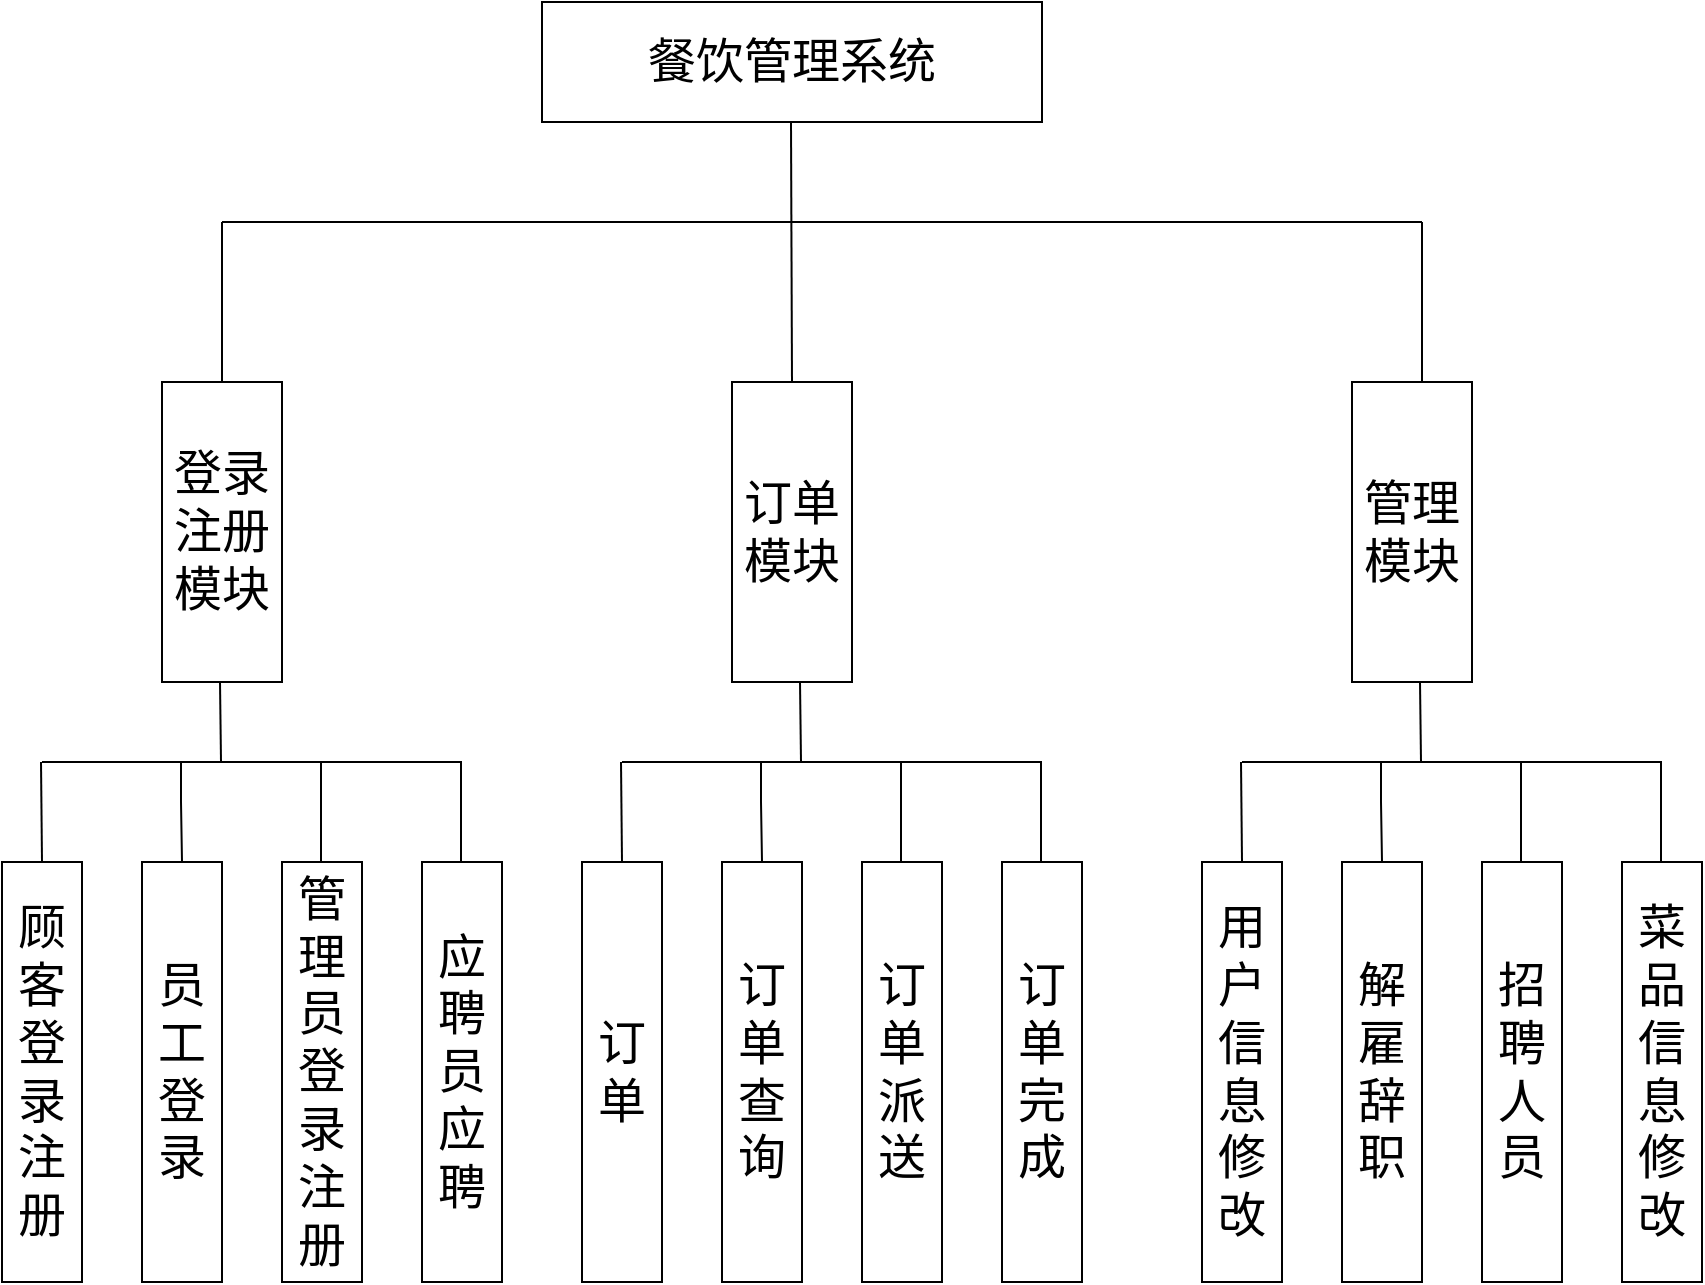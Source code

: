 <mxfile version="16.5.1" type="device"><diagram id="f07-ttFzxM2pmpBWOs6L" name="第 1 页"><mxGraphModel dx="1278" dy="649" grid="1" gridSize="10" guides="1" tooltips="1" connect="1" arrows="1" fold="1" page="1" pageScale="1" pageWidth="827" pageHeight="1169" math="0" shadow="0"><root><mxCell id="0"/><mxCell id="1" parent="0"/><mxCell id="qtiobyG8ma7K2Frw_axO-1" value="&lt;font style=&quot;font-size: 24px&quot;&gt;餐饮管理&lt;font&gt;系统&lt;/font&gt;&lt;/font&gt;" style="rounded=0;whiteSpace=wrap;html=1;" vertex="1" parent="1"><mxGeometry x="280" y="10" width="250" height="60" as="geometry"/></mxCell><mxCell id="qtiobyG8ma7K2Frw_axO-5" value="" style="endArrow=none;html=1;rounded=0;" edge="1" parent="1"><mxGeometry width="50" height="50" relative="1" as="geometry"><mxPoint x="405" y="200" as="sourcePoint"/><mxPoint x="404.5" y="70" as="targetPoint"/><Array as="points"/></mxGeometry></mxCell><mxCell id="qtiobyG8ma7K2Frw_axO-6" value="" style="endArrow=none;html=1;rounded=0;" edge="1" parent="1"><mxGeometry width="50" height="50" relative="1" as="geometry"><mxPoint x="120" y="120" as="sourcePoint"/><mxPoint x="720" y="120" as="targetPoint"/></mxGeometry></mxCell><mxCell id="qtiobyG8ma7K2Frw_axO-7" value="" style="endArrow=none;html=1;rounded=0;fontSize=24;exitX=0;exitY=0.5;exitDx=0;exitDy=0;" edge="1" parent="1" source="qtiobyG8ma7K2Frw_axO-10"><mxGeometry width="50" height="50" relative="1" as="geometry"><mxPoint x="120" y="240" as="sourcePoint"/><mxPoint x="120" y="120" as="targetPoint"/></mxGeometry></mxCell><mxCell id="qtiobyG8ma7K2Frw_axO-8" value="" style="endArrow=none;html=1;rounded=0;fontSize=24;" edge="1" parent="1"><mxGeometry width="50" height="50" relative="1" as="geometry"><mxPoint x="720" y="200" as="sourcePoint"/><mxPoint x="720" y="120" as="targetPoint"/></mxGeometry></mxCell><mxCell id="qtiobyG8ma7K2Frw_axO-10" value="登录注册模块" style="rounded=0;whiteSpace=wrap;html=1;fontSize=24;direction=south;" vertex="1" parent="1"><mxGeometry x="90" y="200" width="60" height="150" as="geometry"/></mxCell><mxCell id="qtiobyG8ma7K2Frw_axO-14" value="" style="endArrow=none;html=1;rounded=0;fontSize=24;" edge="1" parent="1"><mxGeometry width="50" height="50" relative="1" as="geometry"><mxPoint x="119.5" y="390" as="sourcePoint"/><mxPoint x="119" y="350" as="targetPoint"/></mxGeometry></mxCell><mxCell id="qtiobyG8ma7K2Frw_axO-15" value="" style="endArrow=none;html=1;rounded=0;fontSize=24;" edge="1" parent="1"><mxGeometry width="50" height="50" relative="1" as="geometry"><mxPoint x="30" y="390" as="sourcePoint"/><mxPoint x="240" y="390" as="targetPoint"/></mxGeometry></mxCell><mxCell id="qtiobyG8ma7K2Frw_axO-16" value="员工登录" style="rounded=0;whiteSpace=wrap;html=1;fontSize=24;direction=south;" vertex="1" parent="1"><mxGeometry x="80" y="440" width="40" height="210" as="geometry"/></mxCell><mxCell id="qtiobyG8ma7K2Frw_axO-17" value="管理员登录注册" style="rounded=0;whiteSpace=wrap;html=1;fontSize=24;direction=south;" vertex="1" parent="1"><mxGeometry x="150" y="440" width="40" height="210" as="geometry"/></mxCell><mxCell id="qtiobyG8ma7K2Frw_axO-18" value="顾客登录注册" style="rounded=0;whiteSpace=wrap;html=1;fontSize=24;direction=south;" vertex="1" parent="1"><mxGeometry x="10" y="440" width="40" height="210" as="geometry"/></mxCell><mxCell id="qtiobyG8ma7K2Frw_axO-19" value="应聘员应聘" style="rounded=0;whiteSpace=wrap;html=1;fontSize=24;direction=south;" vertex="1" parent="1"><mxGeometry x="220" y="440" width="40" height="210" as="geometry"/></mxCell><mxCell id="qtiobyG8ma7K2Frw_axO-20" value="" style="endArrow=none;html=1;rounded=0;fontSize=24;" edge="1" parent="1"><mxGeometry width="50" height="50" relative="1" as="geometry"><mxPoint x="30" y="440" as="sourcePoint"/><mxPoint x="29.5" y="390" as="targetPoint"/></mxGeometry></mxCell><mxCell id="qtiobyG8ma7K2Frw_axO-21" value="" style="endArrow=none;html=1;rounded=0;fontSize=24;" edge="1" parent="1"><mxGeometry width="50" height="50" relative="1" as="geometry"><mxPoint x="100" y="440" as="sourcePoint"/><mxPoint x="99.5" y="390" as="targetPoint"/><Array as="points"><mxPoint x="99.5" y="410"/></Array></mxGeometry></mxCell><mxCell id="qtiobyG8ma7K2Frw_axO-22" value="" style="endArrow=none;html=1;rounded=0;fontSize=24;" edge="1" parent="1"><mxGeometry width="50" height="50" relative="1" as="geometry"><mxPoint x="169.5" y="440" as="sourcePoint"/><mxPoint x="169.5" y="390" as="targetPoint"/></mxGeometry></mxCell><mxCell id="qtiobyG8ma7K2Frw_axO-23" value="" style="endArrow=none;html=1;rounded=0;fontSize=24;" edge="1" parent="1"><mxGeometry width="50" height="50" relative="1" as="geometry"><mxPoint x="239.5" y="440" as="sourcePoint"/><mxPoint x="239.5" y="390" as="targetPoint"/></mxGeometry></mxCell><mxCell id="qtiobyG8ma7K2Frw_axO-24" value="订单模块" style="rounded=0;whiteSpace=wrap;html=1;fontSize=24;direction=south;" vertex="1" parent="1"><mxGeometry x="375" y="200" width="60" height="150" as="geometry"/></mxCell><mxCell id="qtiobyG8ma7K2Frw_axO-25" value="" style="endArrow=none;html=1;rounded=0;fontSize=24;" edge="1" parent="1"><mxGeometry width="50" height="50" relative="1" as="geometry"><mxPoint x="409.5" y="390" as="sourcePoint"/><mxPoint x="409" y="350" as="targetPoint"/></mxGeometry></mxCell><mxCell id="qtiobyG8ma7K2Frw_axO-26" value="" style="endArrow=none;html=1;rounded=0;fontSize=24;" edge="1" parent="1"><mxGeometry width="50" height="50" relative="1" as="geometry"><mxPoint x="320" y="390" as="sourcePoint"/><mxPoint x="530" y="390" as="targetPoint"/><Array as="points"><mxPoint x="470" y="390"/></Array></mxGeometry></mxCell><mxCell id="qtiobyG8ma7K2Frw_axO-27" value="订单查询" style="rounded=0;whiteSpace=wrap;html=1;fontSize=24;direction=south;" vertex="1" parent="1"><mxGeometry x="370" y="440" width="40" height="210" as="geometry"/></mxCell><mxCell id="qtiobyG8ma7K2Frw_axO-28" value="订单派送" style="rounded=0;whiteSpace=wrap;html=1;fontSize=24;direction=south;" vertex="1" parent="1"><mxGeometry x="440" y="440" width="40" height="210" as="geometry"/></mxCell><mxCell id="qtiobyG8ma7K2Frw_axO-29" value="订单" style="rounded=0;whiteSpace=wrap;html=1;fontSize=24;direction=south;" vertex="1" parent="1"><mxGeometry x="300" y="440" width="40" height="210" as="geometry"/></mxCell><mxCell id="qtiobyG8ma7K2Frw_axO-30" value="订单完成" style="rounded=0;whiteSpace=wrap;html=1;fontSize=24;direction=south;" vertex="1" parent="1"><mxGeometry x="510" y="440" width="40" height="210" as="geometry"/></mxCell><mxCell id="qtiobyG8ma7K2Frw_axO-31" value="" style="endArrow=none;html=1;rounded=0;fontSize=24;" edge="1" parent="1"><mxGeometry width="50" height="50" relative="1" as="geometry"><mxPoint x="320" y="440" as="sourcePoint"/><mxPoint x="319.5" y="390" as="targetPoint"/></mxGeometry></mxCell><mxCell id="qtiobyG8ma7K2Frw_axO-32" value="" style="endArrow=none;html=1;rounded=0;fontSize=24;" edge="1" parent="1"><mxGeometry width="50" height="50" relative="1" as="geometry"><mxPoint x="390" y="440" as="sourcePoint"/><mxPoint x="389.5" y="390" as="targetPoint"/><Array as="points"><mxPoint x="389.5" y="410"/></Array></mxGeometry></mxCell><mxCell id="qtiobyG8ma7K2Frw_axO-33" value="" style="endArrow=none;html=1;rounded=0;fontSize=24;" edge="1" parent="1"><mxGeometry width="50" height="50" relative="1" as="geometry"><mxPoint x="459.5" y="440" as="sourcePoint"/><mxPoint x="459.5" y="390" as="targetPoint"/></mxGeometry></mxCell><mxCell id="qtiobyG8ma7K2Frw_axO-34" value="" style="endArrow=none;html=1;rounded=0;fontSize=24;" edge="1" parent="1"><mxGeometry width="50" height="50" relative="1" as="geometry"><mxPoint x="529.5" y="440" as="sourcePoint"/><mxPoint x="529.5" y="390" as="targetPoint"/></mxGeometry></mxCell><mxCell id="qtiobyG8ma7K2Frw_axO-35" value="管理模块" style="rounded=0;whiteSpace=wrap;html=1;fontSize=24;direction=south;" vertex="1" parent="1"><mxGeometry x="685" y="200" width="60" height="150" as="geometry"/></mxCell><mxCell id="qtiobyG8ma7K2Frw_axO-36" value="" style="endArrow=none;html=1;rounded=0;fontSize=24;" edge="1" parent="1"><mxGeometry width="50" height="50" relative="1" as="geometry"><mxPoint x="719.5" y="390" as="sourcePoint"/><mxPoint x="719" y="350" as="targetPoint"/></mxGeometry></mxCell><mxCell id="qtiobyG8ma7K2Frw_axO-37" value="" style="endArrow=none;html=1;rounded=0;fontSize=24;" edge="1" parent="1"><mxGeometry width="50" height="50" relative="1" as="geometry"><mxPoint x="630" y="390" as="sourcePoint"/><mxPoint x="840" y="390" as="targetPoint"/><Array as="points"><mxPoint x="780" y="390"/></Array></mxGeometry></mxCell><mxCell id="qtiobyG8ma7K2Frw_axO-38" value="解雇辞职" style="rounded=0;whiteSpace=wrap;html=1;fontSize=24;direction=south;" vertex="1" parent="1"><mxGeometry x="680" y="440" width="40" height="210" as="geometry"/></mxCell><mxCell id="qtiobyG8ma7K2Frw_axO-39" value="招聘人员" style="rounded=0;whiteSpace=wrap;html=1;fontSize=24;direction=south;" vertex="1" parent="1"><mxGeometry x="750" y="440" width="40" height="210" as="geometry"/></mxCell><mxCell id="qtiobyG8ma7K2Frw_axO-40" value="用户信息修改" style="rounded=0;whiteSpace=wrap;html=1;fontSize=24;direction=south;" vertex="1" parent="1"><mxGeometry x="610" y="440" width="40" height="210" as="geometry"/></mxCell><mxCell id="qtiobyG8ma7K2Frw_axO-41" value="菜品信息修改" style="rounded=0;whiteSpace=wrap;html=1;fontSize=24;direction=south;" vertex="1" parent="1"><mxGeometry x="820" y="440" width="40" height="210" as="geometry"/></mxCell><mxCell id="qtiobyG8ma7K2Frw_axO-42" value="" style="endArrow=none;html=1;rounded=0;fontSize=24;" edge="1" parent="1"><mxGeometry width="50" height="50" relative="1" as="geometry"><mxPoint x="630" y="440" as="sourcePoint"/><mxPoint x="629.5" y="390" as="targetPoint"/></mxGeometry></mxCell><mxCell id="qtiobyG8ma7K2Frw_axO-43" value="" style="endArrow=none;html=1;rounded=0;fontSize=24;" edge="1" parent="1"><mxGeometry width="50" height="50" relative="1" as="geometry"><mxPoint x="700" y="440" as="sourcePoint"/><mxPoint x="699.5" y="390" as="targetPoint"/><Array as="points"><mxPoint x="699.5" y="410"/></Array></mxGeometry></mxCell><mxCell id="qtiobyG8ma7K2Frw_axO-44" value="" style="endArrow=none;html=1;rounded=0;fontSize=24;" edge="1" parent="1"><mxGeometry width="50" height="50" relative="1" as="geometry"><mxPoint x="769.5" y="440" as="sourcePoint"/><mxPoint x="769.5" y="390" as="targetPoint"/></mxGeometry></mxCell><mxCell id="qtiobyG8ma7K2Frw_axO-45" value="" style="endArrow=none;html=1;rounded=0;fontSize=24;" edge="1" parent="1"><mxGeometry width="50" height="50" relative="1" as="geometry"><mxPoint x="839.5" y="440" as="sourcePoint"/><mxPoint x="839.5" y="390" as="targetPoint"/></mxGeometry></mxCell></root></mxGraphModel></diagram></mxfile>
